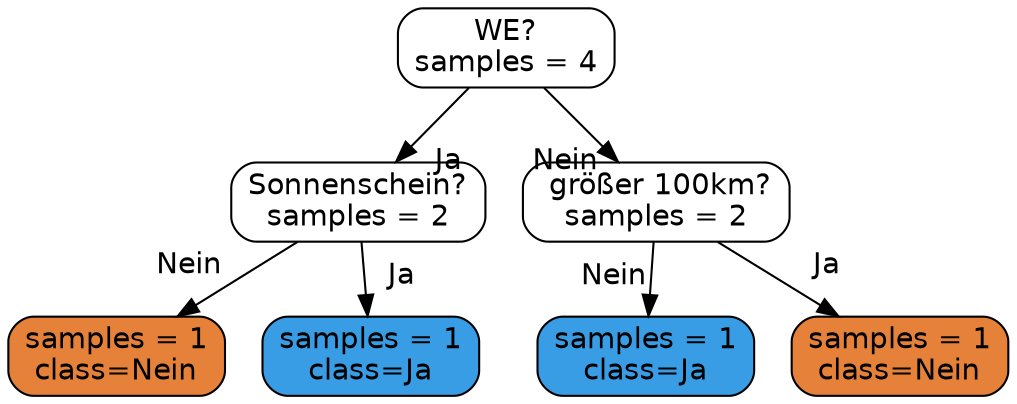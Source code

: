 digraph Tree {
node [shape=box, style="filled, rounded", color="black", fontname=helvetica] ;
edge [fontname=helvetica] ;
0 [label=<WE?<br/>samples = 4<br/>>, fillcolor="#e5813900"] ;
1 [label=<Sonnenschein?<br/>samples = 2>, fillcolor="#e5813900"] ;
0 -> 1 [labeldistance=2.5, labelangle=-45, headlabel="Ja"] ;
2 [label=< größer 100km?<br/>samples = 2>, fillcolor="#e5813900"] ;
0 -> 2 [labeldistance=2.5, labelangle=45, headlabel="Nein"] ;
3 [label=<samples = 1<br/>class=Nein>, fillcolor="#e58139ff"] ;
1 -> 3 [labeldistance=2.5, labelangle=45, headlabel="Nein"] ;
4 [label=<samples = 1<br/>class=Ja>, fillcolor="#399de5ff"] ;
1 -> 4 [labeldistance=2.5, labelangle=-45, headlabel="Ja"] ;
5 [label=<samples = 1<br/>class=Ja>, fillcolor="#399de5ff"] ;
2 -> 5 [labeldistance=2.5, labelangle=45, headlabel="Nein"] ;
6 [label=<samples = 1<br/>class=Nein>, fillcolor="#e58139ff"] ;
2 -> 6 [labeldistance=2.5, labelangle=-45, headlabel="Ja"] ;
}
